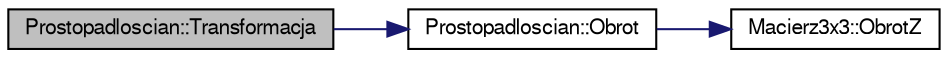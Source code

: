 digraph "Prostopadloscian::Transformacja"
{
 // LATEX_PDF_SIZE
  edge [fontname="FreeSans",fontsize="10",labelfontname="FreeSans",labelfontsize="10"];
  node [fontname="FreeSans",fontsize="10",shape=record];
  rankdir="LR";
  Node1 [label="Prostopadloscian::Transformacja",height=0.2,width=0.4,color="black", fillcolor="grey75", style="filled", fontcolor="black",tooltip="Metoda transformujaca prostopadloscia."];
  Node1 -> Node2 [color="midnightblue",fontsize="10",style="solid",fontname="FreeSans"];
  Node2 [label="Prostopadloscian::Obrot",height=0.2,width=0.4,color="black", fillcolor="white", style="filled",URL="$a00158.html#a0c8aa2b5c986329da5becc2b446d1866",tooltip="Metoda Obracajaca Prostopadloscian."];
  Node2 -> Node3 [color="midnightblue",fontsize="10",style="solid",fontname="FreeSans"];
  Node3 [label="Macierz3x3::ObrotZ",height=0.2,width=0.4,color="black", fillcolor="white", style="filled",URL="$a00146.html#ab0699c8f99fa17bbcc4a7c400bed506d",tooltip="Metoda generujaca macierz obrotu wokol osi OZ."];
}
